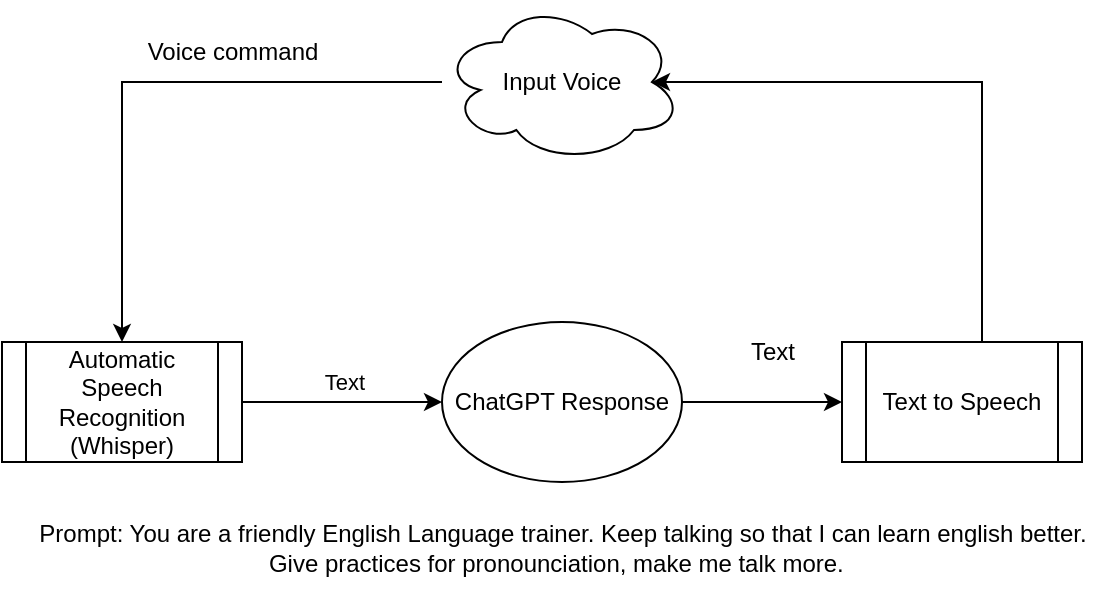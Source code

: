 <mxfile version="24.6.4" type="github">
  <diagram name="Page-1" id="gXbyF3qXyhQlLYsCx0Ya">
    <mxGraphModel dx="750" dy="398" grid="1" gridSize="10" guides="1" tooltips="1" connect="1" arrows="1" fold="1" page="1" pageScale="1" pageWidth="850" pageHeight="1100" math="0" shadow="0">
      <root>
        <mxCell id="0" />
        <mxCell id="1" parent="0" />
        <mxCell id="61okysOQSv1O7eJIanx_-3" value="" style="edgeStyle=orthogonalEdgeStyle;rounded=0;orthogonalLoop=1;jettySize=auto;html=1;" edge="1" parent="1" source="61okysOQSv1O7eJIanx_-1" target="61okysOQSv1O7eJIanx_-2">
          <mxGeometry relative="1" as="geometry" />
        </mxCell>
        <mxCell id="61okysOQSv1O7eJIanx_-1" value="Input Voice" style="ellipse;shape=cloud;whiteSpace=wrap;html=1;" vertex="1" parent="1">
          <mxGeometry x="280" y="50" width="120" height="80" as="geometry" />
        </mxCell>
        <mxCell id="61okysOQSv1O7eJIanx_-8" value="" style="edgeStyle=orthogonalEdgeStyle;rounded=0;orthogonalLoop=1;jettySize=auto;html=1;" edge="1" parent="1" source="61okysOQSv1O7eJIanx_-2" target="61okysOQSv1O7eJIanx_-5">
          <mxGeometry relative="1" as="geometry" />
        </mxCell>
        <mxCell id="61okysOQSv1O7eJIanx_-14" value="Text" style="edgeLabel;html=1;align=center;verticalAlign=middle;resizable=0;points=[];" vertex="1" connectable="0" parent="61okysOQSv1O7eJIanx_-8">
          <mxGeometry x="0.016" y="10" relative="1" as="geometry">
            <mxPoint as="offset" />
          </mxGeometry>
        </mxCell>
        <mxCell id="61okysOQSv1O7eJIanx_-2" value="Automatic Speech Recognition&lt;div&gt;(Whisper)&lt;/div&gt;" style="shape=process;whiteSpace=wrap;html=1;backgroundOutline=1;" vertex="1" parent="1">
          <mxGeometry x="60" y="220" width="120" height="60" as="geometry" />
        </mxCell>
        <mxCell id="61okysOQSv1O7eJIanx_-10" value="" style="edgeStyle=orthogonalEdgeStyle;rounded=0;orthogonalLoop=1;jettySize=auto;html=1;" edge="1" parent="1" source="61okysOQSv1O7eJIanx_-5" target="61okysOQSv1O7eJIanx_-9">
          <mxGeometry relative="1" as="geometry" />
        </mxCell>
        <mxCell id="61okysOQSv1O7eJIanx_-5" value="ChatGPT Response" style="ellipse;whiteSpace=wrap;html=1;" vertex="1" parent="1">
          <mxGeometry x="280" y="210" width="120" height="80" as="geometry" />
        </mxCell>
        <mxCell id="61okysOQSv1O7eJIanx_-9" value="Text to Speech" style="shape=process;whiteSpace=wrap;html=1;backgroundOutline=1;" vertex="1" parent="1">
          <mxGeometry x="480" y="220" width="120" height="60" as="geometry" />
        </mxCell>
        <mxCell id="61okysOQSv1O7eJIanx_-12" style="edgeStyle=orthogonalEdgeStyle;rounded=0;orthogonalLoop=1;jettySize=auto;html=1;entryX=0.875;entryY=0.5;entryDx=0;entryDy=0;entryPerimeter=0;" edge="1" parent="1" source="61okysOQSv1O7eJIanx_-9" target="61okysOQSv1O7eJIanx_-1">
          <mxGeometry relative="1" as="geometry">
            <Array as="points">
              <mxPoint x="550" y="90" />
            </Array>
          </mxGeometry>
        </mxCell>
        <mxCell id="61okysOQSv1O7eJIanx_-13" value="Prompt: You are a friendly English Language trainer. Keep talking so that I can learn english better.&lt;div&gt;Give practices for pronounciation, make me talk more.&amp;nbsp;&amp;nbsp;&lt;/div&gt;" style="text;html=1;align=center;verticalAlign=middle;resizable=0;points=[];autosize=1;strokeColor=none;fillColor=none;" vertex="1" parent="1">
          <mxGeometry x="65" y="303" width="550" height="40" as="geometry" />
        </mxCell>
        <mxCell id="61okysOQSv1O7eJIanx_-15" value="Voice command" style="text;html=1;align=center;verticalAlign=middle;resizable=0;points=[];autosize=1;strokeColor=none;fillColor=none;" vertex="1" parent="1">
          <mxGeometry x="120" y="60" width="110" height="30" as="geometry" />
        </mxCell>
        <mxCell id="61okysOQSv1O7eJIanx_-16" value="Text" style="text;html=1;align=center;verticalAlign=middle;resizable=0;points=[];autosize=1;strokeColor=none;fillColor=none;" vertex="1" parent="1">
          <mxGeometry x="420" y="210" width="50" height="30" as="geometry" />
        </mxCell>
      </root>
    </mxGraphModel>
  </diagram>
</mxfile>
